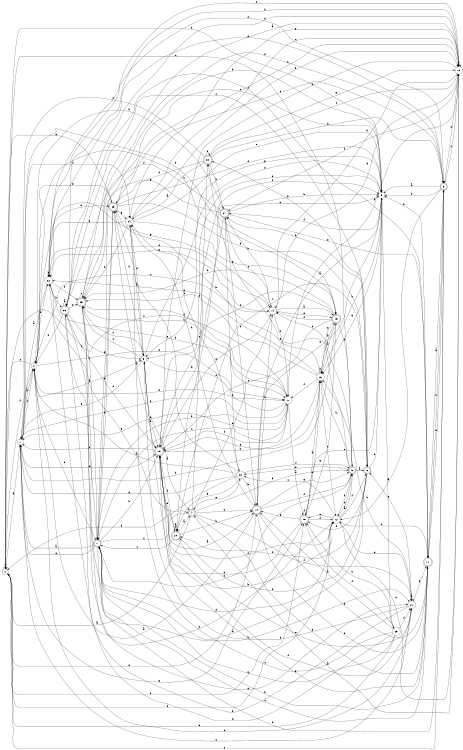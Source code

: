 digraph n25_7 {
__start0 [label="" shape="none"];

rankdir=LR;
size="8,5";

s0 [style="filled", color="black", fillcolor="white" shape="circle", label="0"];
s1 [style="filled", color="black", fillcolor="white" shape="circle", label="1"];
s2 [style="filled", color="black", fillcolor="white" shape="circle", label="2"];
s3 [style="filled", color="black", fillcolor="white" shape="circle", label="3"];
s4 [style="rounded,filled", color="black", fillcolor="white" shape="doublecircle", label="4"];
s5 [style="rounded,filled", color="black", fillcolor="white" shape="doublecircle", label="5"];
s6 [style="rounded,filled", color="black", fillcolor="white" shape="doublecircle", label="6"];
s7 [style="rounded,filled", color="black", fillcolor="white" shape="doublecircle", label="7"];
s8 [style="rounded,filled", color="black", fillcolor="white" shape="doublecircle", label="8"];
s9 [style="filled", color="black", fillcolor="white" shape="circle", label="9"];
s10 [style="rounded,filled", color="black", fillcolor="white" shape="doublecircle", label="10"];
s11 [style="rounded,filled", color="black", fillcolor="white" shape="doublecircle", label="11"];
s12 [style="filled", color="black", fillcolor="white" shape="circle", label="12"];
s13 [style="filled", color="black", fillcolor="white" shape="circle", label="13"];
s14 [style="filled", color="black", fillcolor="white" shape="circle", label="14"];
s15 [style="rounded,filled", color="black", fillcolor="white" shape="doublecircle", label="15"];
s16 [style="filled", color="black", fillcolor="white" shape="circle", label="16"];
s17 [style="filled", color="black", fillcolor="white" shape="circle", label="17"];
s18 [style="rounded,filled", color="black", fillcolor="white" shape="doublecircle", label="18"];
s19 [style="rounded,filled", color="black", fillcolor="white" shape="doublecircle", label="19"];
s20 [style="rounded,filled", color="black", fillcolor="white" shape="doublecircle", label="20"];
s21 [style="filled", color="black", fillcolor="white" shape="circle", label="21"];
s22 [style="filled", color="black", fillcolor="white" shape="circle", label="22"];
s23 [style="rounded,filled", color="black", fillcolor="white" shape="doublecircle", label="23"];
s24 [style="filled", color="black", fillcolor="white" shape="circle", label="24"];
s25 [style="rounded,filled", color="black", fillcolor="white" shape="doublecircle", label="25"];
s26 [style="rounded,filled", color="black", fillcolor="white" shape="doublecircle", label="26"];
s27 [style="rounded,filled", color="black", fillcolor="white" shape="doublecircle", label="27"];
s28 [style="filled", color="black", fillcolor="white" shape="circle", label="28"];
s29 [style="filled", color="black", fillcolor="white" shape="circle", label="29"];
s30 [style="rounded,filled", color="black", fillcolor="white" shape="doublecircle", label="30"];
s0 -> s1 [label="a"];
s0 -> s18 [label="b"];
s0 -> s0 [label="c"];
s0 -> s12 [label="d"];
s0 -> s10 [label="e"];
s0 -> s17 [label="f"];
s0 -> s23 [label="g"];
s0 -> s9 [label="h"];
s1 -> s2 [label="a"];
s1 -> s15 [label="b"];
s1 -> s21 [label="c"];
s1 -> s24 [label="d"];
s1 -> s17 [label="e"];
s1 -> s2 [label="f"];
s1 -> s18 [label="g"];
s1 -> s19 [label="h"];
s2 -> s3 [label="a"];
s2 -> s22 [label="b"];
s2 -> s0 [label="c"];
s2 -> s7 [label="d"];
s2 -> s17 [label="e"];
s2 -> s0 [label="f"];
s2 -> s14 [label="g"];
s2 -> s15 [label="h"];
s3 -> s4 [label="a"];
s3 -> s19 [label="b"];
s3 -> s25 [label="c"];
s3 -> s17 [label="d"];
s3 -> s1 [label="e"];
s3 -> s25 [label="f"];
s3 -> s9 [label="g"];
s3 -> s23 [label="h"];
s4 -> s0 [label="a"];
s4 -> s5 [label="b"];
s4 -> s30 [label="c"];
s4 -> s11 [label="d"];
s4 -> s22 [label="e"];
s4 -> s21 [label="f"];
s4 -> s28 [label="g"];
s4 -> s10 [label="h"];
s5 -> s6 [label="a"];
s5 -> s16 [label="b"];
s5 -> s0 [label="c"];
s5 -> s14 [label="d"];
s5 -> s28 [label="e"];
s5 -> s12 [label="f"];
s5 -> s30 [label="g"];
s5 -> s7 [label="h"];
s6 -> s7 [label="a"];
s6 -> s9 [label="b"];
s6 -> s20 [label="c"];
s6 -> s20 [label="d"];
s6 -> s20 [label="e"];
s6 -> s18 [label="f"];
s6 -> s30 [label="g"];
s6 -> s27 [label="h"];
s7 -> s1 [label="a"];
s7 -> s8 [label="b"];
s7 -> s26 [label="c"];
s7 -> s12 [label="d"];
s7 -> s1 [label="e"];
s7 -> s4 [label="f"];
s7 -> s23 [label="g"];
s7 -> s19 [label="h"];
s8 -> s9 [label="a"];
s8 -> s9 [label="b"];
s8 -> s0 [label="c"];
s8 -> s22 [label="d"];
s8 -> s22 [label="e"];
s8 -> s13 [label="f"];
s8 -> s12 [label="g"];
s8 -> s11 [label="h"];
s9 -> s10 [label="a"];
s9 -> s29 [label="b"];
s9 -> s7 [label="c"];
s9 -> s3 [label="d"];
s9 -> s10 [label="e"];
s9 -> s27 [label="f"];
s9 -> s16 [label="g"];
s9 -> s16 [label="h"];
s10 -> s2 [label="a"];
s10 -> s11 [label="b"];
s10 -> s27 [label="c"];
s10 -> s24 [label="d"];
s10 -> s11 [label="e"];
s10 -> s5 [label="f"];
s10 -> s5 [label="g"];
s10 -> s14 [label="h"];
s11 -> s8 [label="a"];
s11 -> s9 [label="b"];
s11 -> s7 [label="c"];
s11 -> s12 [label="d"];
s11 -> s8 [label="e"];
s11 -> s26 [label="f"];
s11 -> s19 [label="g"];
s11 -> s7 [label="h"];
s12 -> s5 [label="a"];
s12 -> s13 [label="b"];
s12 -> s28 [label="c"];
s12 -> s5 [label="d"];
s12 -> s18 [label="e"];
s12 -> s6 [label="f"];
s12 -> s21 [label="g"];
s12 -> s19 [label="h"];
s13 -> s4 [label="a"];
s13 -> s14 [label="b"];
s13 -> s13 [label="c"];
s13 -> s26 [label="d"];
s13 -> s8 [label="e"];
s13 -> s27 [label="f"];
s13 -> s24 [label="g"];
s13 -> s19 [label="h"];
s14 -> s15 [label="a"];
s14 -> s17 [label="b"];
s14 -> s2 [label="c"];
s14 -> s4 [label="d"];
s14 -> s15 [label="e"];
s14 -> s22 [label="f"];
s14 -> s13 [label="g"];
s14 -> s27 [label="h"];
s15 -> s16 [label="a"];
s15 -> s1 [label="b"];
s15 -> s19 [label="c"];
s15 -> s3 [label="d"];
s15 -> s5 [label="e"];
s15 -> s14 [label="f"];
s15 -> s16 [label="g"];
s15 -> s25 [label="h"];
s16 -> s15 [label="a"];
s16 -> s16 [label="b"];
s16 -> s12 [label="c"];
s16 -> s17 [label="d"];
s16 -> s22 [label="e"];
s16 -> s25 [label="f"];
s16 -> s19 [label="g"];
s16 -> s23 [label="h"];
s17 -> s18 [label="a"];
s17 -> s7 [label="b"];
s17 -> s7 [label="c"];
s17 -> s1 [label="d"];
s17 -> s2 [label="e"];
s17 -> s19 [label="f"];
s17 -> s13 [label="g"];
s17 -> s25 [label="h"];
s18 -> s16 [label="a"];
s18 -> s16 [label="b"];
s18 -> s9 [label="c"];
s18 -> s12 [label="d"];
s18 -> s10 [label="e"];
s18 -> s18 [label="f"];
s18 -> s15 [label="g"];
s18 -> s3 [label="h"];
s19 -> s10 [label="a"];
s19 -> s16 [label="b"];
s19 -> s1 [label="c"];
s19 -> s12 [label="d"];
s19 -> s9 [label="e"];
s19 -> s9 [label="f"];
s19 -> s14 [label="g"];
s19 -> s20 [label="h"];
s20 -> s4 [label="a"];
s20 -> s9 [label="b"];
s20 -> s7 [label="c"];
s20 -> s20 [label="d"];
s20 -> s21 [label="e"];
s20 -> s19 [label="f"];
s20 -> s20 [label="g"];
s20 -> s10 [label="h"];
s21 -> s21 [label="a"];
s21 -> s22 [label="b"];
s21 -> s2 [label="c"];
s21 -> s3 [label="d"];
s21 -> s6 [label="e"];
s21 -> s19 [label="f"];
s21 -> s11 [label="g"];
s21 -> s16 [label="h"];
s22 -> s1 [label="a"];
s22 -> s22 [label="b"];
s22 -> s13 [label="c"];
s22 -> s23 [label="d"];
s22 -> s17 [label="e"];
s22 -> s25 [label="f"];
s22 -> s14 [label="g"];
s22 -> s26 [label="h"];
s23 -> s19 [label="a"];
s23 -> s13 [label="b"];
s23 -> s8 [label="c"];
s23 -> s6 [label="d"];
s23 -> s2 [label="e"];
s23 -> s9 [label="f"];
s23 -> s24 [label="g"];
s23 -> s7 [label="h"];
s24 -> s3 [label="a"];
s24 -> s13 [label="b"];
s24 -> s13 [label="c"];
s24 -> s3 [label="d"];
s24 -> s9 [label="e"];
s24 -> s22 [label="f"];
s24 -> s15 [label="g"];
s24 -> s25 [label="h"];
s25 -> s13 [label="a"];
s25 -> s21 [label="b"];
s25 -> s7 [label="c"];
s25 -> s8 [label="d"];
s25 -> s25 [label="e"];
s25 -> s17 [label="f"];
s25 -> s21 [label="g"];
s25 -> s9 [label="h"];
s26 -> s26 [label="a"];
s26 -> s2 [label="b"];
s26 -> s6 [label="c"];
s26 -> s19 [label="d"];
s26 -> s25 [label="e"];
s26 -> s13 [label="f"];
s26 -> s3 [label="g"];
s26 -> s12 [label="h"];
s27 -> s19 [label="a"];
s27 -> s2 [label="b"];
s27 -> s14 [label="c"];
s27 -> s28 [label="d"];
s27 -> s11 [label="e"];
s27 -> s26 [label="f"];
s27 -> s25 [label="g"];
s27 -> s9 [label="h"];
s28 -> s2 [label="a"];
s28 -> s23 [label="b"];
s28 -> s24 [label="c"];
s28 -> s0 [label="d"];
s28 -> s20 [label="e"];
s28 -> s5 [label="f"];
s28 -> s1 [label="g"];
s28 -> s10 [label="h"];
s29 -> s10 [label="a"];
s29 -> s18 [label="b"];
s29 -> s24 [label="c"];
s29 -> s21 [label="d"];
s29 -> s26 [label="e"];
s29 -> s18 [label="f"];
s29 -> s7 [label="g"];
s29 -> s0 [label="h"];
s30 -> s24 [label="a"];
s30 -> s8 [label="b"];
s30 -> s13 [label="c"];
s30 -> s23 [label="d"];
s30 -> s30 [label="e"];
s30 -> s1 [label="f"];
s30 -> s13 [label="g"];
s30 -> s27 [label="h"];

}